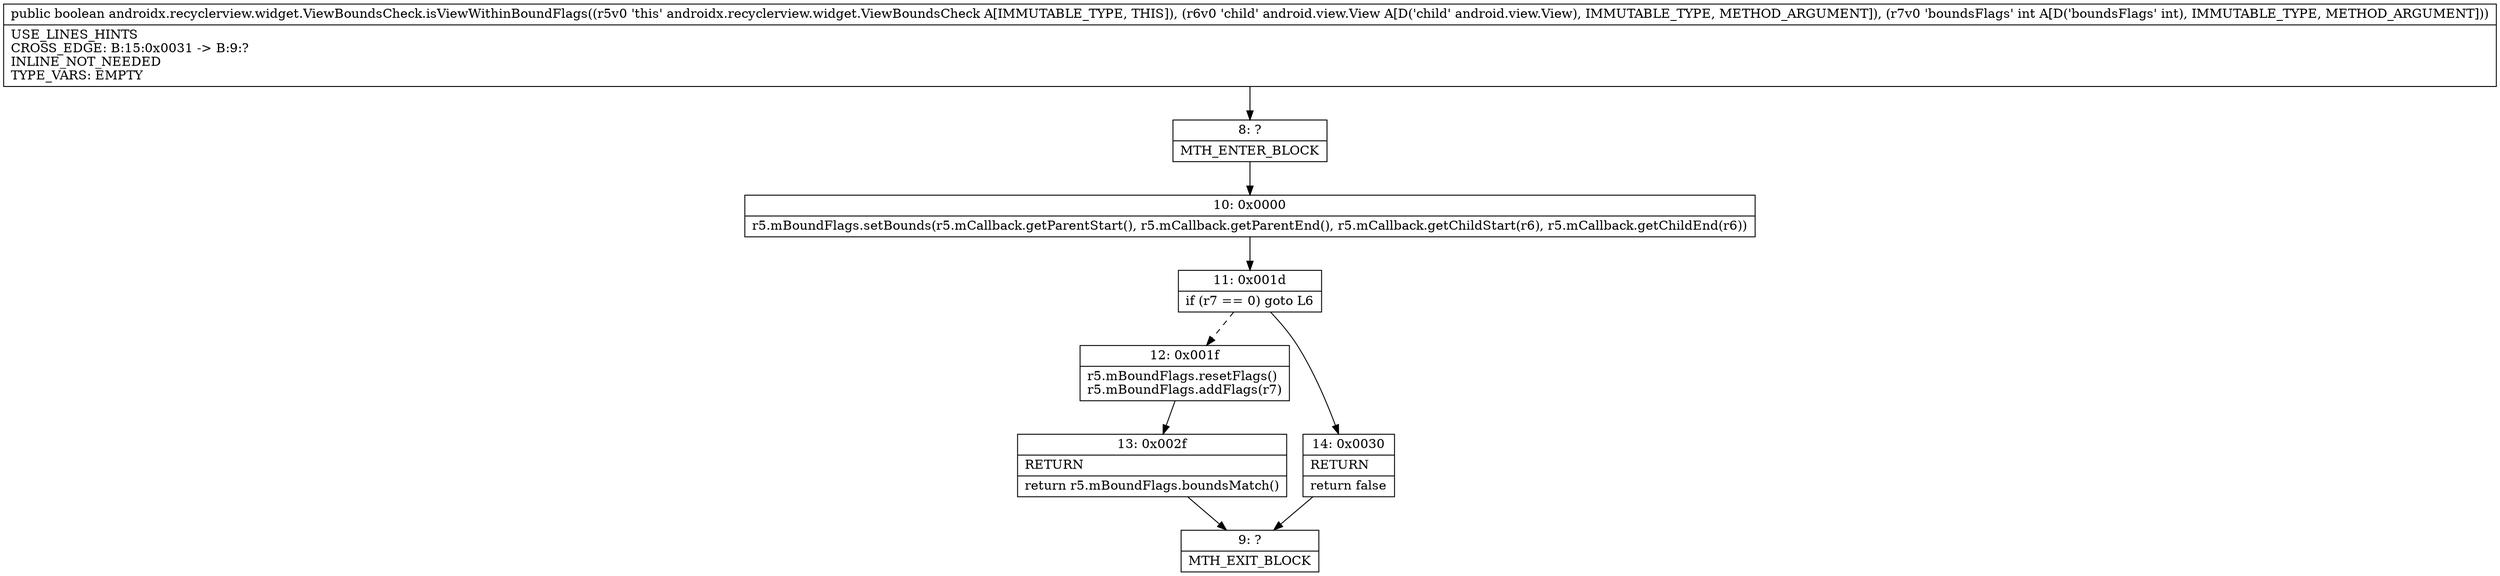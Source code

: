 digraph "CFG forandroidx.recyclerview.widget.ViewBoundsCheck.isViewWithinBoundFlags(Landroid\/view\/View;I)Z" {
Node_8 [shape=record,label="{8\:\ ?|MTH_ENTER_BLOCK\l}"];
Node_10 [shape=record,label="{10\:\ 0x0000|r5.mBoundFlags.setBounds(r5.mCallback.getParentStart(), r5.mCallback.getParentEnd(), r5.mCallback.getChildStart(r6), r5.mCallback.getChildEnd(r6))\l}"];
Node_11 [shape=record,label="{11\:\ 0x001d|if (r7 == 0) goto L6\l}"];
Node_12 [shape=record,label="{12\:\ 0x001f|r5.mBoundFlags.resetFlags()\lr5.mBoundFlags.addFlags(r7)\l}"];
Node_13 [shape=record,label="{13\:\ 0x002f|RETURN\l|return r5.mBoundFlags.boundsMatch()\l}"];
Node_9 [shape=record,label="{9\:\ ?|MTH_EXIT_BLOCK\l}"];
Node_14 [shape=record,label="{14\:\ 0x0030|RETURN\l|return false\l}"];
MethodNode[shape=record,label="{public boolean androidx.recyclerview.widget.ViewBoundsCheck.isViewWithinBoundFlags((r5v0 'this' androidx.recyclerview.widget.ViewBoundsCheck A[IMMUTABLE_TYPE, THIS]), (r6v0 'child' android.view.View A[D('child' android.view.View), IMMUTABLE_TYPE, METHOD_ARGUMENT]), (r7v0 'boundsFlags' int A[D('boundsFlags' int), IMMUTABLE_TYPE, METHOD_ARGUMENT]))  | USE_LINES_HINTS\lCROSS_EDGE: B:15:0x0031 \-\> B:9:?\lINLINE_NOT_NEEDED\lTYPE_VARS: EMPTY\l}"];
MethodNode -> Node_8;Node_8 -> Node_10;
Node_10 -> Node_11;
Node_11 -> Node_12[style=dashed];
Node_11 -> Node_14;
Node_12 -> Node_13;
Node_13 -> Node_9;
Node_14 -> Node_9;
}

